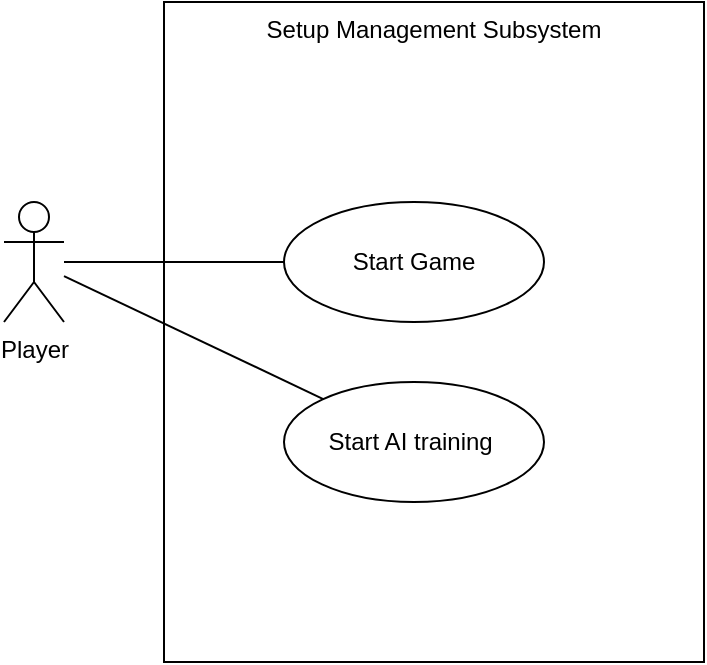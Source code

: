 <mxfile version="20.8.16" type="device"><diagram name="Page-1" id="2YEdMBbajgVQjsO3jaiC"><mxGraphModel dx="1050" dy="669" grid="1" gridSize="10" guides="1" tooltips="1" connect="1" arrows="1" fold="1" page="1" pageScale="1" pageWidth="850" pageHeight="1100" math="0" shadow="0"><root><mxCell id="0"/><mxCell id="1" parent="0"/><mxCell id="XSKcFKU8lWXkSUPBKw5S-1" value="Setup Management Subsystem" style="rounded=0;whiteSpace=wrap;html=1;verticalAlign=top;" vertex="1" parent="1"><mxGeometry x="150" y="30" width="270" height="330" as="geometry"/></mxCell><mxCell id="XSKcFKU8lWXkSUPBKw5S-15" style="edgeStyle=orthogonalEdgeStyle;rounded=0;orthogonalLoop=1;jettySize=auto;html=1;endArrow=none;endFill=0;" edge="1" parent="1" source="XSKcFKU8lWXkSUPBKw5S-8" target="XSKcFKU8lWXkSUPBKw5S-13"><mxGeometry relative="1" as="geometry"/></mxCell><mxCell id="XSKcFKU8lWXkSUPBKw5S-17" style="rounded=0;orthogonalLoop=1;jettySize=auto;html=1;endArrow=none;endFill=0;" edge="1" parent="1" source="XSKcFKU8lWXkSUPBKw5S-8" target="XSKcFKU8lWXkSUPBKw5S-16"><mxGeometry relative="1" as="geometry"/></mxCell><mxCell id="XSKcFKU8lWXkSUPBKw5S-8" value="Player" style="shape=umlActor;verticalLabelPosition=bottom;verticalAlign=top;html=1;outlineConnect=0;" vertex="1" parent="1"><mxGeometry x="70" y="130" width="30" height="60" as="geometry"/></mxCell><mxCell id="XSKcFKU8lWXkSUPBKw5S-13" value="Start Game" style="ellipse;whiteSpace=wrap;html=1;" vertex="1" parent="1"><mxGeometry x="210" y="130" width="130" height="60" as="geometry"/></mxCell><mxCell id="XSKcFKU8lWXkSUPBKw5S-16" value="Start AI training&amp;nbsp;" style="ellipse;whiteSpace=wrap;html=1;" vertex="1" parent="1"><mxGeometry x="210" y="220" width="130" height="60" as="geometry"/></mxCell></root></mxGraphModel></diagram></mxfile>
